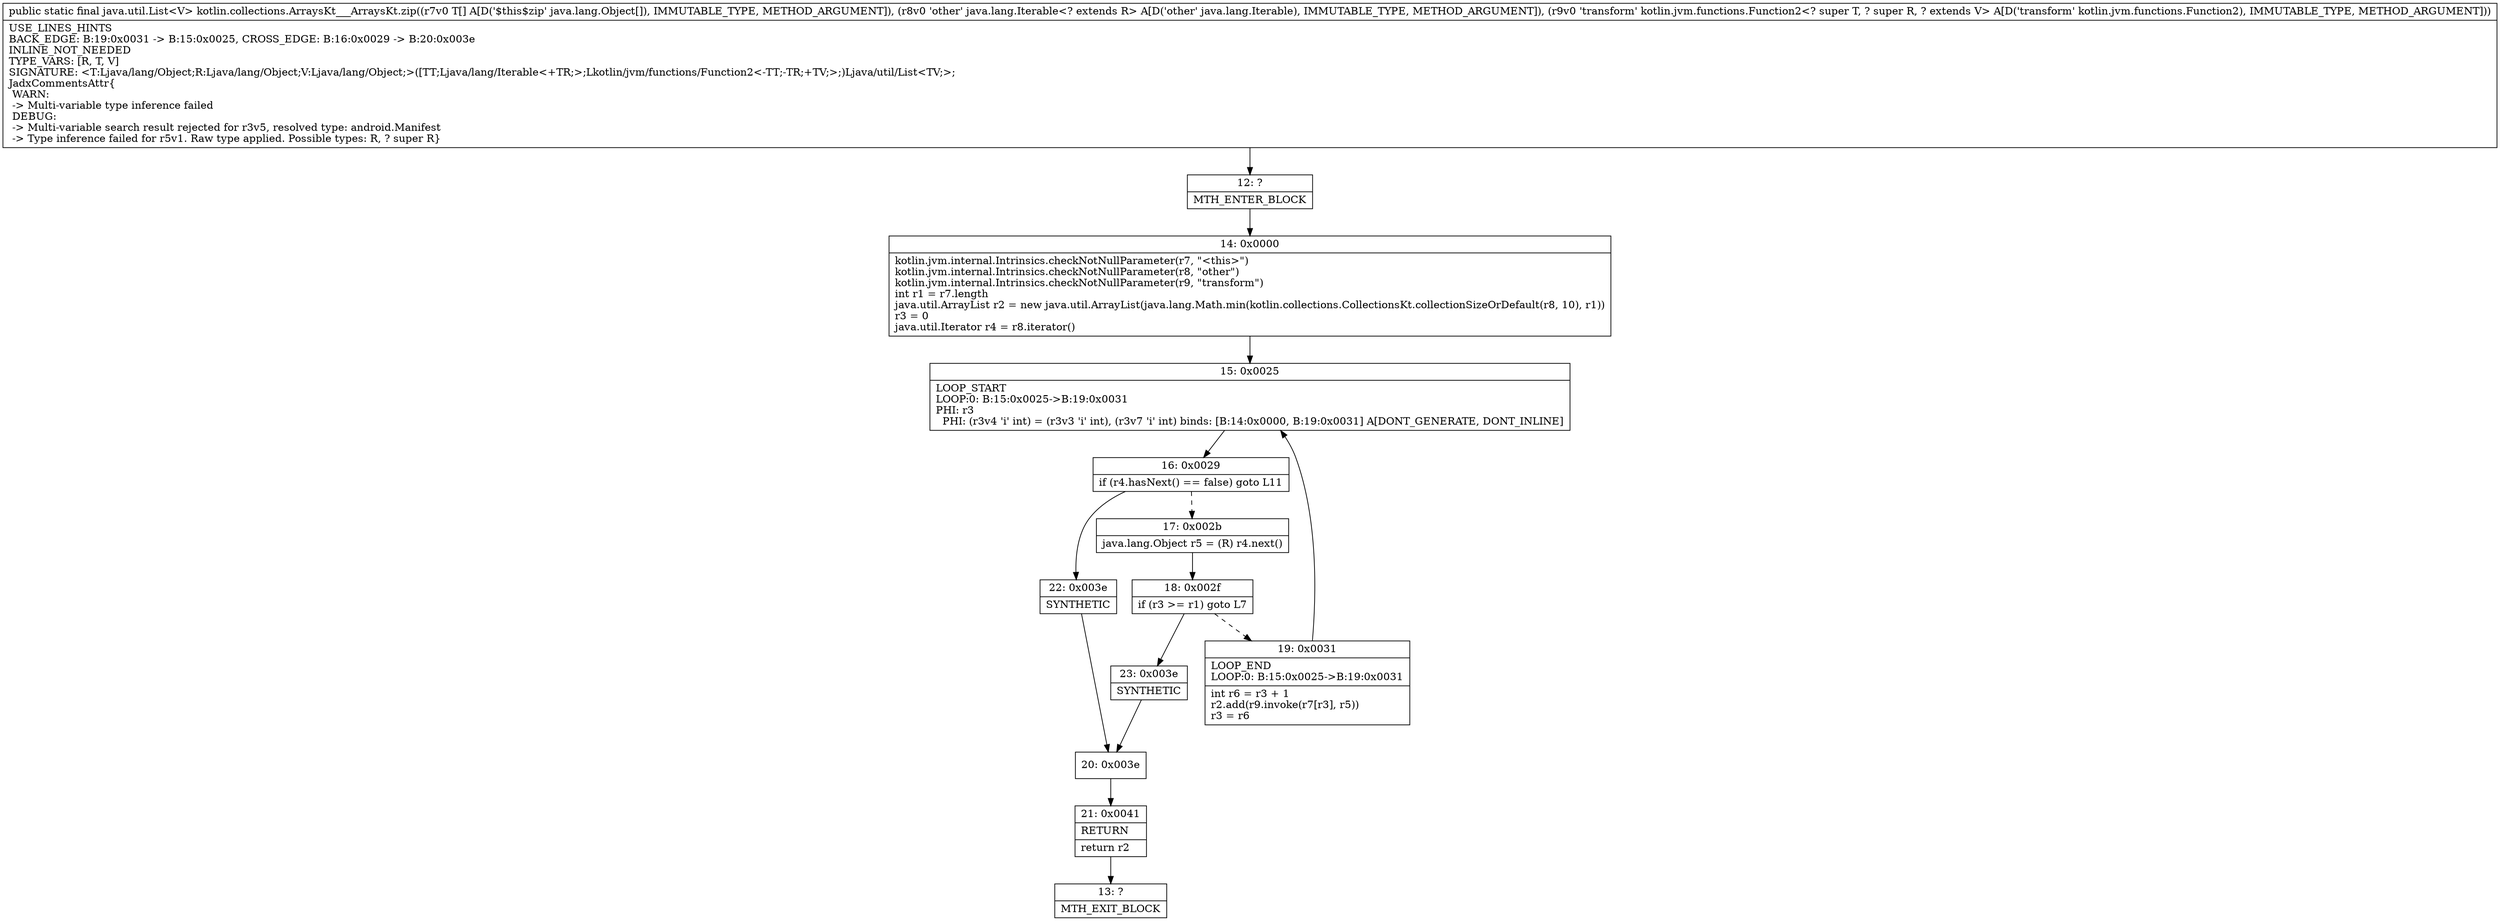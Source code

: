digraph "CFG forkotlin.collections.ArraysKt___ArraysKt.zip([Ljava\/lang\/Object;Ljava\/lang\/Iterable;Lkotlin\/jvm\/functions\/Function2;)Ljava\/util\/List;" {
Node_12 [shape=record,label="{12\:\ ?|MTH_ENTER_BLOCK\l}"];
Node_14 [shape=record,label="{14\:\ 0x0000|kotlin.jvm.internal.Intrinsics.checkNotNullParameter(r7, \"\<this\>\")\lkotlin.jvm.internal.Intrinsics.checkNotNullParameter(r8, \"other\")\lkotlin.jvm.internal.Intrinsics.checkNotNullParameter(r9, \"transform\")\lint r1 = r7.length\ljava.util.ArrayList r2 = new java.util.ArrayList(java.lang.Math.min(kotlin.collections.CollectionsKt.collectionSizeOrDefault(r8, 10), r1))\lr3 = 0\ljava.util.Iterator r4 = r8.iterator()\l}"];
Node_15 [shape=record,label="{15\:\ 0x0025|LOOP_START\lLOOP:0: B:15:0x0025\-\>B:19:0x0031\lPHI: r3 \l  PHI: (r3v4 'i' int) = (r3v3 'i' int), (r3v7 'i' int) binds: [B:14:0x0000, B:19:0x0031] A[DONT_GENERATE, DONT_INLINE]\l}"];
Node_16 [shape=record,label="{16\:\ 0x0029|if (r4.hasNext() == false) goto L11\l}"];
Node_17 [shape=record,label="{17\:\ 0x002b|java.lang.Object r5 = (R) r4.next()\l}"];
Node_18 [shape=record,label="{18\:\ 0x002f|if (r3 \>= r1) goto L7\l}"];
Node_19 [shape=record,label="{19\:\ 0x0031|LOOP_END\lLOOP:0: B:15:0x0025\-\>B:19:0x0031\l|int r6 = r3 + 1\lr2.add(r9.invoke(r7[r3], r5))\lr3 = r6\l}"];
Node_23 [shape=record,label="{23\:\ 0x003e|SYNTHETIC\l}"];
Node_20 [shape=record,label="{20\:\ 0x003e}"];
Node_21 [shape=record,label="{21\:\ 0x0041|RETURN\l|return r2\l}"];
Node_13 [shape=record,label="{13\:\ ?|MTH_EXIT_BLOCK\l}"];
Node_22 [shape=record,label="{22\:\ 0x003e|SYNTHETIC\l}"];
MethodNode[shape=record,label="{public static final java.util.List\<V\> kotlin.collections.ArraysKt___ArraysKt.zip((r7v0 T[] A[D('$this$zip' java.lang.Object[]), IMMUTABLE_TYPE, METHOD_ARGUMENT]), (r8v0 'other' java.lang.Iterable\<? extends R\> A[D('other' java.lang.Iterable), IMMUTABLE_TYPE, METHOD_ARGUMENT]), (r9v0 'transform' kotlin.jvm.functions.Function2\<? super T, ? super R, ? extends V\> A[D('transform' kotlin.jvm.functions.Function2), IMMUTABLE_TYPE, METHOD_ARGUMENT]))  | USE_LINES_HINTS\lBACK_EDGE: B:19:0x0031 \-\> B:15:0x0025, CROSS_EDGE: B:16:0x0029 \-\> B:20:0x003e\lINLINE_NOT_NEEDED\lTYPE_VARS: [R, T, V]\lSIGNATURE: \<T:Ljava\/lang\/Object;R:Ljava\/lang\/Object;V:Ljava\/lang\/Object;\>([TT;Ljava\/lang\/Iterable\<+TR;\>;Lkotlin\/jvm\/functions\/Function2\<\-TT;\-TR;+TV;\>;)Ljava\/util\/List\<TV;\>;\lJadxCommentsAttr\{\l WARN: \l \-\> Multi\-variable type inference failed\l DEBUG: \l \-\> Multi\-variable search result rejected for r3v5, resolved type: android.Manifest\l \-\> Type inference failed for r5v1. Raw type applied. Possible types: R, ? super R\}\l}"];
MethodNode -> Node_12;Node_12 -> Node_14;
Node_14 -> Node_15;
Node_15 -> Node_16;
Node_16 -> Node_17[style=dashed];
Node_16 -> Node_22;
Node_17 -> Node_18;
Node_18 -> Node_19[style=dashed];
Node_18 -> Node_23;
Node_19 -> Node_15;
Node_23 -> Node_20;
Node_20 -> Node_21;
Node_21 -> Node_13;
Node_22 -> Node_20;
}

